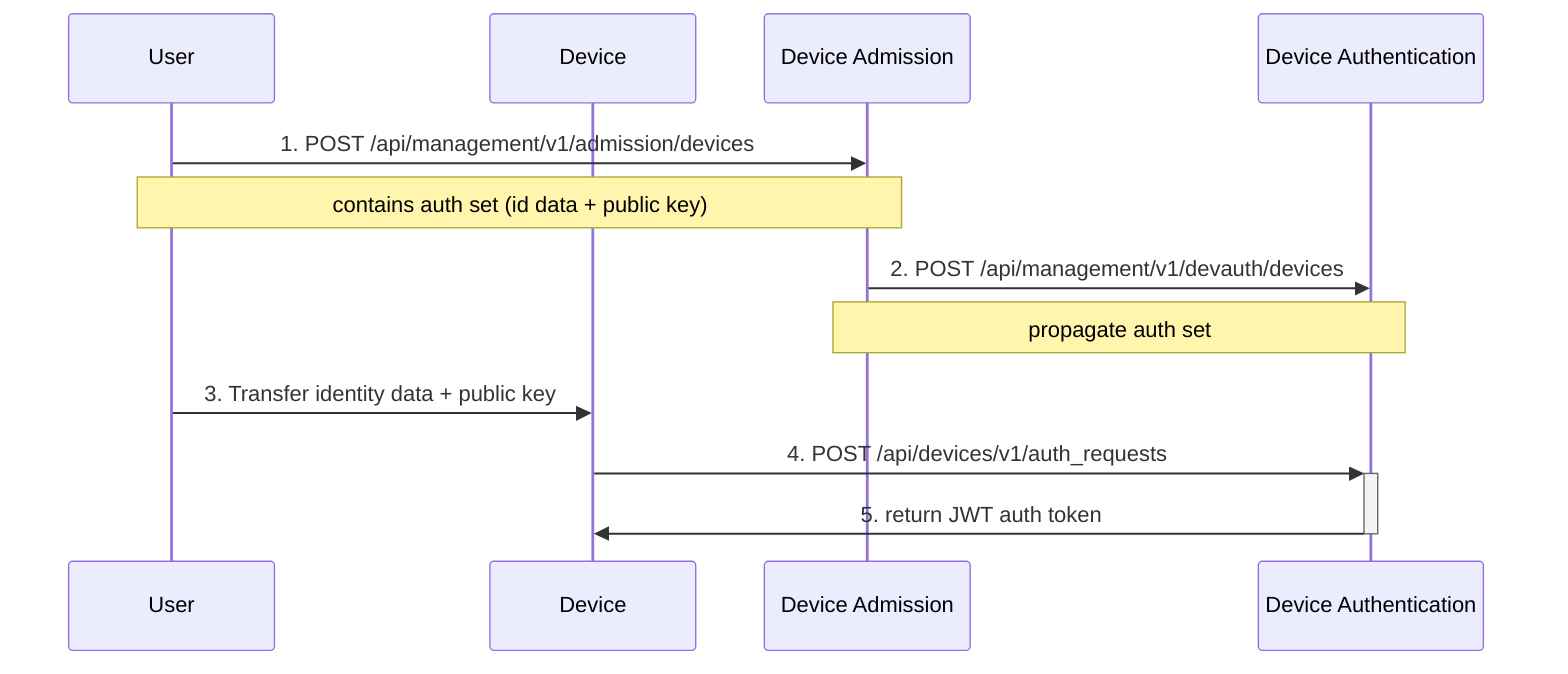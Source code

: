 sequenceDiagram
    participant User
    participant Device
    participant Device Admission
    participant Device Authentication

    User->>Device Admission: 1. POST /api/management/v1/admission/devices
    Note over User,Device Admission: contains auth set (id data + public key)
    Device Admission->>Device Authentication: 2. POST  /api/management/v1/devauth/devices
    Note over  Device Admission, Device Authentication: propagate auth set
    User->>Device: 3. Transfer identity data + public key
    Device->>+Device Authentication: 4. POST /api/devices/v1/auth_requests
    Device Authentication->>-Device: 5. return JWT auth token